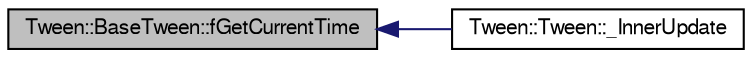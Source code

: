 digraph "Tween::BaseTween::fGetCurrentTime"
{
  bgcolor="transparent";
  edge [fontname="FreeSans",fontsize="10",labelfontname="FreeSans",labelfontsize="10"];
  node [fontname="FreeSans",fontsize="10",shape=record];
  rankdir="LR";
  Node1 [label="Tween::BaseTween::fGetCurrentTime",height=0.2,width=0.4,color="black", fillcolor="grey75", style="filled" fontcolor="black"];
  Node1 -> Node2 [dir="back",color="midnightblue",fontsize="10",style="solid",fontname="FreeSans"];
  Node2 [label="Tween::Tween::_InnerUpdate",height=0.2,width=0.4,color="black",URL="$classTween_1_1Tween.html#a1420f65ab94f4976d35cb9edcac804a2"];
}

